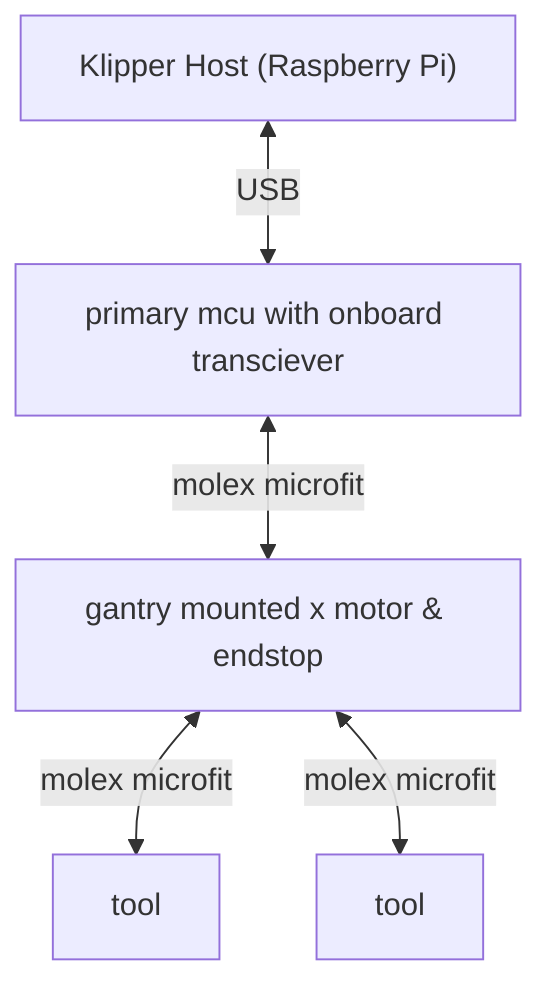 graph TD;
    sbc["Klipper Host (Raspberry Pi)"]
    x[gantry mounted x motor & endstop]
    t0[tool]
    t1[tool]
    primary["primary mcu with onboard transciever"]

    sbc <--USB--> primary <--molex microfit--> x 
    x <--molex microfit--> t0 & t1